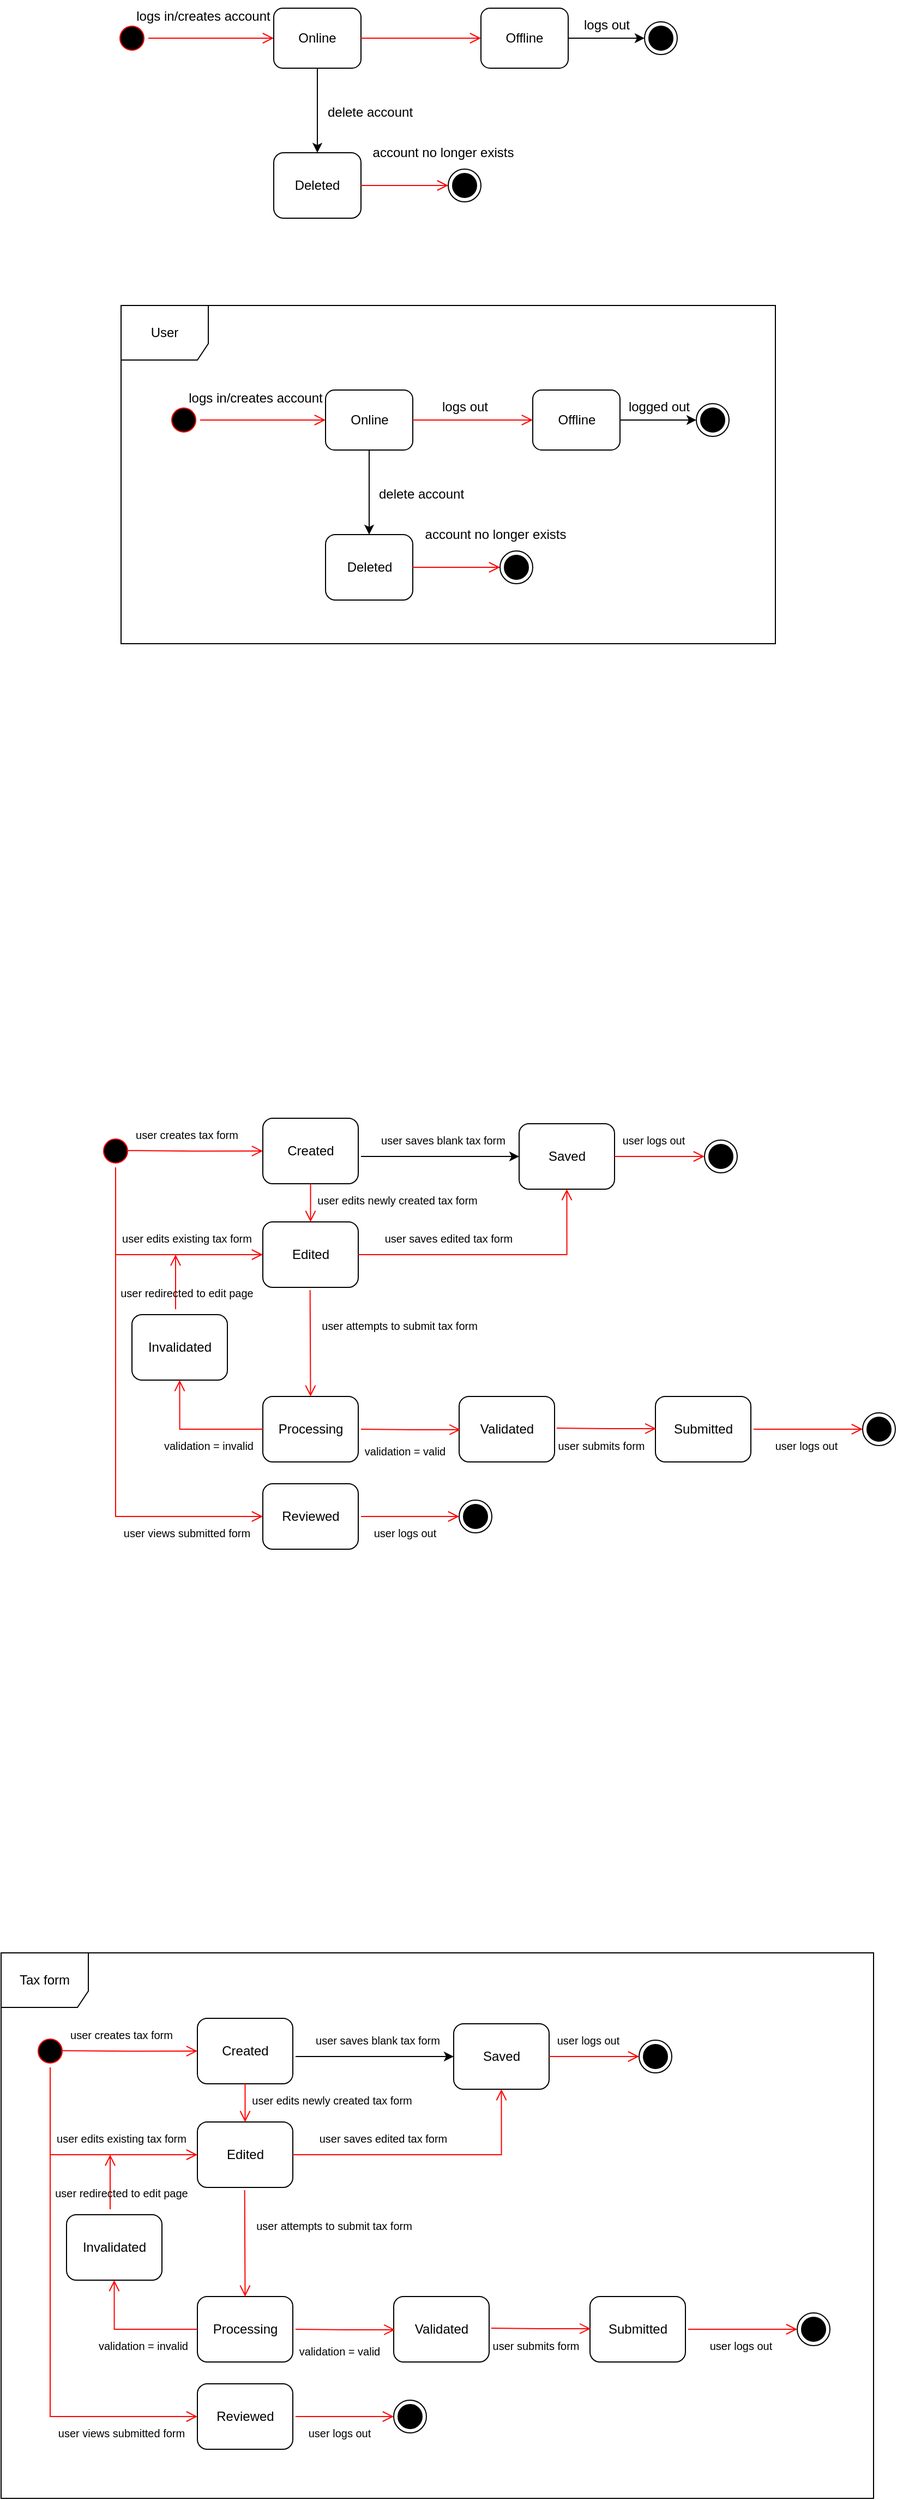 <mxfile version="26.2.10">
  <diagram name="Page-1" id="aGL4iZ-qIyr9bIPXbeac">
    <mxGraphModel dx="1097" dy="672" grid="1" gridSize="10" guides="1" tooltips="1" connect="1" arrows="1" fold="1" page="1" pageScale="1" pageWidth="850" pageHeight="1100" math="0" shadow="0">
      <root>
        <mxCell id="0" />
        <mxCell id="1" parent="0" />
        <mxCell id="UP5W1mAo5ZvH92x6CNs8-2" value="" style="ellipse;html=1;shape=startState;fillColor=#000000;strokeColor=#ff0000;" vertex="1" parent="1">
          <mxGeometry x="125" y="110" width="30" height="30" as="geometry" />
        </mxCell>
        <mxCell id="UP5W1mAo5ZvH92x6CNs8-3" value="" style="edgeStyle=orthogonalEdgeStyle;html=1;verticalAlign=bottom;endArrow=open;endSize=8;strokeColor=light-dark(#FF0000,#FFFFFF);rounded=0;entryX=0;entryY=0.5;entryDx=0;entryDy=0;fillColor=light-dark(transparent,#FFFFFF);" edge="1" source="UP5W1mAo5ZvH92x6CNs8-2" parent="1" target="UP5W1mAo5ZvH92x6CNs8-11">
          <mxGeometry relative="1" as="geometry">
            <mxPoint x="200" y="125" as="targetPoint" />
          </mxGeometry>
        </mxCell>
        <mxCell id="UP5W1mAo5ZvH92x6CNs8-4" value="Tax form" style="shape=umlFrame;whiteSpace=wrap;html=1;pointerEvents=0;width=80;height=50;" vertex="1" parent="1">
          <mxGeometry x="20" y="1880" width="800" height="500" as="geometry" />
        </mxCell>
        <mxCell id="UP5W1mAo5ZvH92x6CNs8-5" value="User" style="shape=umlFrame;whiteSpace=wrap;html=1;pointerEvents=0;width=80;height=50;" vertex="1" parent="1">
          <mxGeometry x="130" y="370" width="600" height="310" as="geometry" />
        </mxCell>
        <mxCell id="UP5W1mAo5ZvH92x6CNs8-6" value="" style="ellipse;html=1;shape=endState;fillColor=strokeColor;" vertex="1" parent="1">
          <mxGeometry x="610" y="110" width="30" height="30" as="geometry" />
        </mxCell>
        <mxCell id="UP5W1mAo5ZvH92x6CNs8-7" value="" style="ellipse;html=1;shape=startState;fillColor=#000000;strokeColor=#ff0000;" vertex="1" parent="1">
          <mxGeometry x="110" y="1130" width="30" height="30" as="geometry" />
        </mxCell>
        <mxCell id="UP5W1mAo5ZvH92x6CNs8-9" value="" style="ellipse;html=1;shape=endState;fillColor=strokeColor;" vertex="1" parent="1">
          <mxGeometry x="665" y="1135" width="30" height="30" as="geometry" />
        </mxCell>
        <mxCell id="UP5W1mAo5ZvH92x6CNs8-17" value="" style="edgeStyle=orthogonalEdgeStyle;rounded=0;orthogonalLoop=1;jettySize=auto;html=1;" edge="1" parent="1" source="UP5W1mAo5ZvH92x6CNs8-11" target="UP5W1mAo5ZvH92x6CNs8-16">
          <mxGeometry relative="1" as="geometry" />
        </mxCell>
        <mxCell id="UP5W1mAo5ZvH92x6CNs8-11" value="Online" style="rounded=1;whiteSpace=wrap;html=1;" vertex="1" parent="1">
          <mxGeometry x="270" y="97.5" width="80" height="55" as="geometry" />
        </mxCell>
        <mxCell id="UP5W1mAo5ZvH92x6CNs8-12" value="logs in/creates account" style="text;html=1;align=center;verticalAlign=middle;resizable=0;points=[];autosize=1;strokeColor=none;fillColor=none;" vertex="1" parent="1">
          <mxGeometry x="130" y="90" width="150" height="30" as="geometry" />
        </mxCell>
        <mxCell id="UP5W1mAo5ZvH92x6CNs8-14" value="" style="edgeStyle=orthogonalEdgeStyle;rounded=0;orthogonalLoop=1;jettySize=auto;html=1;" edge="1" parent="1" source="UP5W1mAo5ZvH92x6CNs8-13" target="UP5W1mAo5ZvH92x6CNs8-6">
          <mxGeometry relative="1" as="geometry" />
        </mxCell>
        <mxCell id="UP5W1mAo5ZvH92x6CNs8-13" value="Offline" style="rounded=1;whiteSpace=wrap;html=1;" vertex="1" parent="1">
          <mxGeometry x="460" y="97.5" width="80" height="55" as="geometry" />
        </mxCell>
        <mxCell id="UP5W1mAo5ZvH92x6CNs8-15" value="logs out" style="text;html=1;align=center;verticalAlign=middle;resizable=0;points=[];autosize=1;strokeColor=none;fillColor=none;" vertex="1" parent="1">
          <mxGeometry x="540" y="97.5" width="70" height="30" as="geometry" />
        </mxCell>
        <mxCell id="UP5W1mAo5ZvH92x6CNs8-16" value="Deleted" style="whiteSpace=wrap;html=1;rounded=1;" vertex="1" parent="1">
          <mxGeometry x="270" y="230" width="80" height="60" as="geometry" />
        </mxCell>
        <mxCell id="UP5W1mAo5ZvH92x6CNs8-18" value="delete account" style="text;html=1;align=center;verticalAlign=middle;resizable=0;points=[];autosize=1;strokeColor=none;fillColor=none;" vertex="1" parent="1">
          <mxGeometry x="307.5" y="178" width="100" height="30" as="geometry" />
        </mxCell>
        <mxCell id="UP5W1mAo5ZvH92x6CNs8-20" value="" style="edgeStyle=orthogonalEdgeStyle;html=1;verticalAlign=bottom;endArrow=open;endSize=8;strokeColor=light-dark(#FF0000,#FFFFFF);rounded=0;fillColor=light-dark(transparent,#FFFFFF);exitX=1;exitY=0.5;exitDx=0;exitDy=0;" edge="1" parent="1" source="UP5W1mAo5ZvH92x6CNs8-16">
          <mxGeometry relative="1" as="geometry">
            <mxPoint x="430" y="260" as="targetPoint" />
            <mxPoint x="370" y="260" as="sourcePoint" />
          </mxGeometry>
        </mxCell>
        <mxCell id="UP5W1mAo5ZvH92x6CNs8-21" value="" style="edgeStyle=orthogonalEdgeStyle;html=1;verticalAlign=bottom;endArrow=open;endSize=8;strokeColor=light-dark(#FF0000,#FFFFFF);rounded=0;fillColor=light-dark(transparent,#FFFFFF);exitX=1;exitY=0.5;exitDx=0;exitDy=0;" edge="1" parent="1" source="UP5W1mAo5ZvH92x6CNs8-11">
          <mxGeometry relative="1" as="geometry">
            <mxPoint x="460" y="125" as="targetPoint" />
            <mxPoint x="360" y="125" as="sourcePoint" />
          </mxGeometry>
        </mxCell>
        <mxCell id="UP5W1mAo5ZvH92x6CNs8-28" value="" style="edgeStyle=orthogonalEdgeStyle;rounded=0;orthogonalLoop=1;jettySize=auto;html=1;" edge="1" parent="1" target="UP5W1mAo5ZvH92x6CNs8-24">
          <mxGeometry relative="1" as="geometry">
            <mxPoint x="617.5" y="475" as="sourcePoint" />
          </mxGeometry>
        </mxCell>
        <mxCell id="UP5W1mAo5ZvH92x6CNs8-35" value="" style="edgeStyle=orthogonalEdgeStyle;html=1;verticalAlign=bottom;endArrow=open;endSize=8;strokeColor=light-dark(#FF0000,#FFFFFF);rounded=0;fillColor=light-dark(transparent,#FFFFFF);entryX=0;entryY=0.5;entryDx=0;entryDy=0;" edge="1" parent="1" target="UP5W1mAo5ZvH92x6CNs8-37">
          <mxGeometry relative="1" as="geometry">
            <mxPoint x="220" y="1145" as="targetPoint" />
            <mxPoint x="135" y="1144.57" as="sourcePoint" />
          </mxGeometry>
        </mxCell>
        <mxCell id="UP5W1mAo5ZvH92x6CNs8-37" value="Created" style="whiteSpace=wrap;html=1;rounded=1;" vertex="1" parent="1">
          <mxGeometry x="260" y="1115" width="87.5" height="60" as="geometry" />
        </mxCell>
        <mxCell id="UP5W1mAo5ZvH92x6CNs8-38" value="Saved" style="whiteSpace=wrap;html=1;rounded=1;" vertex="1" parent="1">
          <mxGeometry x="495" y="1120" width="87.5" height="60" as="geometry" />
        </mxCell>
        <mxCell id="UP5W1mAo5ZvH92x6CNs8-39" value="" style="edgeStyle=orthogonalEdgeStyle;html=1;verticalAlign=bottom;endArrow=open;endSize=8;strokeColor=light-dark(#FF0000,#FFFFFF);rounded=0;fillColor=light-dark(transparent,#FFFFFF);entryX=0;entryY=0.5;entryDx=0;entryDy=0;exitX=1;exitY=0.5;exitDx=0;exitDy=0;" edge="1" parent="1" source="UP5W1mAo5ZvH92x6CNs8-38" target="UP5W1mAo5ZvH92x6CNs8-9">
          <mxGeometry relative="1" as="geometry">
            <mxPoint x="632.5" y="1149.57" as="targetPoint" />
            <mxPoint x="590" y="1150" as="sourcePoint" />
          </mxGeometry>
        </mxCell>
        <mxCell id="UP5W1mAo5ZvH92x6CNs8-40" value="&lt;font style=&quot;font-size: 10px;&quot;&gt;user logs out&lt;/font&gt;" style="text;html=1;align=center;verticalAlign=middle;resizable=0;points=[];autosize=1;strokeColor=none;fillColor=none;" vertex="1" parent="1">
          <mxGeometry x="577.5" y="1120" width="80" height="30" as="geometry" />
        </mxCell>
        <mxCell id="UP5W1mAo5ZvH92x6CNs8-41" value="Submitted" style="whiteSpace=wrap;html=1;rounded=1;" vertex="1" parent="1">
          <mxGeometry x="620" y="1370" width="87.5" height="60" as="geometry" />
        </mxCell>
        <mxCell id="UP5W1mAo5ZvH92x6CNs8-43" value="" style="edgeStyle=orthogonalEdgeStyle;html=1;verticalAlign=bottom;endArrow=open;endSize=8;strokeColor=light-dark(#FF0000,#FFFFFF);rounded=0;fillColor=light-dark(transparent,#FFFFFF);entryX=0;entryY=0.5;entryDx=0;entryDy=0;" edge="1" parent="1" target="UP5W1mAo5ZvH92x6CNs8-75">
          <mxGeometry relative="1" as="geometry">
            <mxPoint x="780" y="1405" as="targetPoint" />
            <mxPoint x="710" y="1400" as="sourcePoint" />
            <Array as="points">
              <mxPoint x="790" y="1400" />
              <mxPoint x="790" y="1400" />
            </Array>
          </mxGeometry>
        </mxCell>
        <mxCell id="UP5W1mAo5ZvH92x6CNs8-44" value="&lt;font style=&quot;font-size: 10px;&quot;&gt;user logs out&lt;/font&gt;" style="text;html=1;align=center;verticalAlign=middle;resizable=0;points=[];autosize=1;strokeColor=none;fillColor=none;" vertex="1" parent="1">
          <mxGeometry x="717.5" y="1400" width="80" height="30" as="geometry" />
        </mxCell>
        <mxCell id="UP5W1mAo5ZvH92x6CNs8-47" value="Edited" style="whiteSpace=wrap;html=1;rounded=1;" vertex="1" parent="1">
          <mxGeometry x="260" y="1210" width="87.5" height="60" as="geometry" />
        </mxCell>
        <mxCell id="UP5W1mAo5ZvH92x6CNs8-48" value="Reviewed" style="whiteSpace=wrap;html=1;rounded=1;" vertex="1" parent="1">
          <mxGeometry x="260" y="1450" width="87.5" height="60" as="geometry" />
        </mxCell>
        <mxCell id="UP5W1mAo5ZvH92x6CNs8-50" value="" style="edgeStyle=orthogonalEdgeStyle;html=1;verticalAlign=bottom;endArrow=open;endSize=8;strokeColor=light-dark(#FF0000,#FFFFFF);rounded=0;fillColor=light-dark(transparent,#FFFFFF);exitX=0.5;exitY=1;exitDx=0;exitDy=0;" edge="1" parent="1" source="UP5W1mAo5ZvH92x6CNs8-7" target="UP5W1mAo5ZvH92x6CNs8-47">
          <mxGeometry relative="1" as="geometry">
            <mxPoint x="220" y="1219.95" as="targetPoint" />
            <mxPoint x="120" y="1170" as="sourcePoint" />
            <Array as="points">
              <mxPoint x="125" y="1240" />
            </Array>
          </mxGeometry>
        </mxCell>
        <mxCell id="UP5W1mAo5ZvH92x6CNs8-51" value="" style="edgeStyle=orthogonalEdgeStyle;html=1;verticalAlign=bottom;endArrow=open;endSize=8;strokeColor=light-dark(#FF0000,#FFFFFF);rounded=0;fillColor=light-dark(transparent,#FFFFFF);exitX=0.5;exitY=1;exitDx=0;exitDy=0;entryX=0.5;entryY=0;entryDx=0;entryDy=0;" edge="1" parent="1" source="UP5W1mAo5ZvH92x6CNs8-37" target="UP5W1mAo5ZvH92x6CNs8-47">
          <mxGeometry relative="1" as="geometry">
            <mxPoint x="250" y="1155" as="targetPoint" />
            <mxPoint x="165" y="1154.57" as="sourcePoint" />
          </mxGeometry>
        </mxCell>
        <mxCell id="UP5W1mAo5ZvH92x6CNs8-53" value="" style="ellipse;html=1;shape=endState;fillColor=strokeColor;" vertex="1" parent="1">
          <mxGeometry x="430" y="245" width="30" height="30" as="geometry" />
        </mxCell>
        <mxCell id="UP5W1mAo5ZvH92x6CNs8-54" value="account no longer exists" style="text;html=1;align=center;verticalAlign=middle;resizable=0;points=[];autosize=1;strokeColor=none;fillColor=none;" vertex="1" parent="1">
          <mxGeometry x="350" y="215" width="150" height="30" as="geometry" />
        </mxCell>
        <mxCell id="UP5W1mAo5ZvH92x6CNs8-55" value="" style="ellipse;html=1;shape=startState;fillColor=#000000;strokeColor=#ff0000;" vertex="1" parent="1">
          <mxGeometry x="172.5" y="460" width="30" height="30" as="geometry" />
        </mxCell>
        <mxCell id="UP5W1mAo5ZvH92x6CNs8-56" value="" style="edgeStyle=orthogonalEdgeStyle;html=1;verticalAlign=bottom;endArrow=open;endSize=8;strokeColor=light-dark(#FF0000,#FFFFFF);rounded=0;entryX=0;entryY=0.5;entryDx=0;entryDy=0;fillColor=light-dark(transparent,#FFFFFF);" edge="1" parent="1" source="UP5W1mAo5ZvH92x6CNs8-55" target="UP5W1mAo5ZvH92x6CNs8-59">
          <mxGeometry relative="1" as="geometry">
            <mxPoint x="247.5" y="475" as="targetPoint" />
          </mxGeometry>
        </mxCell>
        <mxCell id="UP5W1mAo5ZvH92x6CNs8-57" value="" style="ellipse;html=1;shape=endState;fillColor=strokeColor;" vertex="1" parent="1">
          <mxGeometry x="657.5" y="460" width="30" height="30" as="geometry" />
        </mxCell>
        <mxCell id="UP5W1mAo5ZvH92x6CNs8-58" value="" style="edgeStyle=orthogonalEdgeStyle;rounded=0;orthogonalLoop=1;jettySize=auto;html=1;" edge="1" parent="1" source="UP5W1mAo5ZvH92x6CNs8-59" target="UP5W1mAo5ZvH92x6CNs8-64">
          <mxGeometry relative="1" as="geometry" />
        </mxCell>
        <mxCell id="UP5W1mAo5ZvH92x6CNs8-59" value="Online" style="rounded=1;whiteSpace=wrap;html=1;" vertex="1" parent="1">
          <mxGeometry x="317.5" y="447.5" width="80" height="55" as="geometry" />
        </mxCell>
        <mxCell id="UP5W1mAo5ZvH92x6CNs8-60" value="logs in/creates account" style="text;html=1;align=center;verticalAlign=middle;resizable=0;points=[];autosize=1;strokeColor=none;fillColor=none;" vertex="1" parent="1">
          <mxGeometry x="177.5" y="440" width="150" height="30" as="geometry" />
        </mxCell>
        <mxCell id="UP5W1mAo5ZvH92x6CNs8-61" value="" style="edgeStyle=orthogonalEdgeStyle;rounded=0;orthogonalLoop=1;jettySize=auto;html=1;" edge="1" parent="1" source="UP5W1mAo5ZvH92x6CNs8-62" target="UP5W1mAo5ZvH92x6CNs8-57">
          <mxGeometry relative="1" as="geometry" />
        </mxCell>
        <mxCell id="UP5W1mAo5ZvH92x6CNs8-62" value="Offline" style="rounded=1;whiteSpace=wrap;html=1;" vertex="1" parent="1">
          <mxGeometry x="507.5" y="447.5" width="80" height="55" as="geometry" />
        </mxCell>
        <mxCell id="UP5W1mAo5ZvH92x6CNs8-63" value="logged out" style="text;html=1;align=center;verticalAlign=middle;resizable=0;points=[];autosize=1;strokeColor=none;fillColor=none;" vertex="1" parent="1">
          <mxGeometry x="582.5" y="447.5" width="80" height="30" as="geometry" />
        </mxCell>
        <mxCell id="UP5W1mAo5ZvH92x6CNs8-64" value="Deleted" style="whiteSpace=wrap;html=1;rounded=1;" vertex="1" parent="1">
          <mxGeometry x="317.5" y="580" width="80" height="60" as="geometry" />
        </mxCell>
        <mxCell id="UP5W1mAo5ZvH92x6CNs8-65" value="delete account" style="text;html=1;align=center;verticalAlign=middle;resizable=0;points=[];autosize=1;strokeColor=none;fillColor=none;" vertex="1" parent="1">
          <mxGeometry x="355" y="528" width="100" height="30" as="geometry" />
        </mxCell>
        <mxCell id="UP5W1mAo5ZvH92x6CNs8-66" value="" style="edgeStyle=orthogonalEdgeStyle;html=1;verticalAlign=bottom;endArrow=open;endSize=8;strokeColor=light-dark(#FF0000,#FFFFFF);rounded=0;fillColor=light-dark(transparent,#FFFFFF);exitX=1;exitY=0.5;exitDx=0;exitDy=0;" edge="1" parent="1" source="UP5W1mAo5ZvH92x6CNs8-64">
          <mxGeometry relative="1" as="geometry">
            <mxPoint x="477.5" y="610" as="targetPoint" />
            <mxPoint x="417.5" y="610" as="sourcePoint" />
          </mxGeometry>
        </mxCell>
        <mxCell id="UP5W1mAo5ZvH92x6CNs8-67" value="" style="edgeStyle=orthogonalEdgeStyle;html=1;verticalAlign=bottom;endArrow=open;endSize=8;strokeColor=light-dark(#FF0000,#FFFFFF);rounded=0;fillColor=light-dark(transparent,#FFFFFF);exitX=1;exitY=0.5;exitDx=0;exitDy=0;" edge="1" parent="1" source="UP5W1mAo5ZvH92x6CNs8-59">
          <mxGeometry relative="1" as="geometry">
            <mxPoint x="507.5" y="475" as="targetPoint" />
            <mxPoint x="407.5" y="475" as="sourcePoint" />
          </mxGeometry>
        </mxCell>
        <mxCell id="UP5W1mAo5ZvH92x6CNs8-68" value="" style="ellipse;html=1;shape=endState;fillColor=strokeColor;" vertex="1" parent="1">
          <mxGeometry x="477.5" y="595" width="30" height="30" as="geometry" />
        </mxCell>
        <mxCell id="UP5W1mAo5ZvH92x6CNs8-69" value="account no longer exists" style="text;html=1;align=center;verticalAlign=middle;resizable=0;points=[];autosize=1;strokeColor=none;fillColor=none;" vertex="1" parent="1">
          <mxGeometry x="397.5" y="565" width="150" height="30" as="geometry" />
        </mxCell>
        <mxCell id="UP5W1mAo5ZvH92x6CNs8-70" value="&lt;font style=&quot;font-size: 10px;&quot;&gt;user creates tax form&lt;/font&gt;" style="text;html=1;align=center;verticalAlign=middle;resizable=0;points=[];autosize=1;strokeColor=none;fillColor=none;" vertex="1" parent="1">
          <mxGeometry x="130" y="1115" width="120" height="30" as="geometry" />
        </mxCell>
        <mxCell id="UP5W1mAo5ZvH92x6CNs8-71" value="&lt;font style=&quot;font-size: 10px;&quot;&gt;user edits existing tax form&lt;/font&gt;" style="text;html=1;align=center;verticalAlign=middle;resizable=0;points=[];autosize=1;strokeColor=none;fillColor=none;" vertex="1" parent="1">
          <mxGeometry x="120" y="1210" width="140" height="30" as="geometry" />
        </mxCell>
        <mxCell id="UP5W1mAo5ZvH92x6CNs8-72" value="" style="edgeStyle=orthogonalEdgeStyle;html=1;verticalAlign=bottom;endArrow=open;endSize=8;strokeColor=light-dark(#FF0000,#FFFFFF);rounded=0;fillColor=light-dark(transparent,#FFFFFF);exitX=0.5;exitY=1;exitDx=0;exitDy=0;entryX=0;entryY=0.5;entryDx=0;entryDy=0;" edge="1" parent="1" target="UP5W1mAo5ZvH92x6CNs8-48">
          <mxGeometry relative="1" as="geometry">
            <mxPoint x="237.52" y="1350" as="targetPoint" />
            <mxPoint x="125.02" y="1175" as="sourcePoint" />
            <Array as="points">
              <mxPoint x="125" y="1480" />
            </Array>
          </mxGeometry>
        </mxCell>
        <mxCell id="UP5W1mAo5ZvH92x6CNs8-73" value="&lt;font style=&quot;font-size: 10px;&quot;&gt;user views submitted form&lt;/font&gt;" style="text;html=1;align=center;verticalAlign=middle;resizable=0;points=[];autosize=1;strokeColor=none;fillColor=none;" vertex="1" parent="1">
          <mxGeometry x="120" y="1480" width="140" height="30" as="geometry" />
        </mxCell>
        <mxCell id="UP5W1mAo5ZvH92x6CNs8-74" value="logs out" style="text;html=1;align=center;verticalAlign=middle;resizable=0;points=[];autosize=1;strokeColor=none;fillColor=none;" vertex="1" parent="1">
          <mxGeometry x="410" y="447.5" width="70" height="30" as="geometry" />
        </mxCell>
        <mxCell id="UP5W1mAo5ZvH92x6CNs8-75" value="" style="ellipse;html=1;shape=endState;fillColor=strokeColor;" vertex="1" parent="1">
          <mxGeometry x="810" y="1385" width="30" height="30" as="geometry" />
        </mxCell>
        <mxCell id="UP5W1mAo5ZvH92x6CNs8-77" value="&lt;font style=&quot;font-size: 10px;&quot;&gt;user edits newly created tax form&lt;/font&gt;" style="text;html=1;align=center;verticalAlign=middle;resizable=0;points=[];autosize=1;strokeColor=none;fillColor=none;" vertex="1" parent="1">
          <mxGeometry x="297.5" y="1175" width="170" height="30" as="geometry" />
        </mxCell>
        <mxCell id="UP5W1mAo5ZvH92x6CNs8-78" value="" style="endArrow=classic;html=1;rounded=0;entryX=0;entryY=0.5;entryDx=0;entryDy=0;" edge="1" parent="1" target="UP5W1mAo5ZvH92x6CNs8-38">
          <mxGeometry width="50" height="50" relative="1" as="geometry">
            <mxPoint x="350" y="1150" as="sourcePoint" />
            <mxPoint x="400" y="1150" as="targetPoint" />
          </mxGeometry>
        </mxCell>
        <mxCell id="UP5W1mAo5ZvH92x6CNs8-79" value="&lt;font style=&quot;font-size: 10px;&quot;&gt;user saves blank tax form&lt;/font&gt;" style="text;html=1;align=center;verticalAlign=middle;resizable=0;points=[];autosize=1;strokeColor=none;fillColor=none;" vertex="1" parent="1">
          <mxGeometry x="355" y="1120" width="140" height="30" as="geometry" />
        </mxCell>
        <mxCell id="UP5W1mAo5ZvH92x6CNs8-81" value="" style="edgeStyle=orthogonalEdgeStyle;html=1;verticalAlign=bottom;endArrow=open;endSize=8;strokeColor=light-dark(#FF0000,#FFFFFF);rounded=0;fillColor=light-dark(transparent,#FFFFFF);exitX=1;exitY=0.5;exitDx=0;exitDy=0;entryX=0.5;entryY=1;entryDx=0;entryDy=0;" edge="1" parent="1" source="UP5W1mAo5ZvH92x6CNs8-47" target="UP5W1mAo5ZvH92x6CNs8-38">
          <mxGeometry relative="1" as="geometry">
            <mxPoint x="247.52" y="1360" as="targetPoint" />
            <mxPoint x="135.02" y="1185" as="sourcePoint" />
            <Array as="points">
              <mxPoint x="539" y="1240" />
            </Array>
          </mxGeometry>
        </mxCell>
        <mxCell id="UP5W1mAo5ZvH92x6CNs8-83" value="&lt;font style=&quot;font-size: 10px;&quot;&gt;user saves edited tax form&lt;/font&gt;" style="text;html=1;align=center;verticalAlign=middle;resizable=0;points=[];autosize=1;strokeColor=none;fillColor=none;" vertex="1" parent="1">
          <mxGeometry x="360" y="1210" width="140" height="30" as="geometry" />
        </mxCell>
        <mxCell id="UP5W1mAo5ZvH92x6CNs8-85" value="" style="ellipse;html=1;shape=endState;fillColor=strokeColor;" vertex="1" parent="1">
          <mxGeometry x="440" y="1465" width="30" height="30" as="geometry" />
        </mxCell>
        <mxCell id="UP5W1mAo5ZvH92x6CNs8-86" value="" style="edgeStyle=orthogonalEdgeStyle;html=1;verticalAlign=bottom;endArrow=open;endSize=8;strokeColor=light-dark(#FF0000,#FFFFFF);rounded=0;fillColor=light-dark(transparent,#FFFFFF);entryX=0;entryY=0.5;entryDx=0;entryDy=0;" edge="1" parent="1">
          <mxGeometry relative="1" as="geometry">
            <mxPoint x="440" y="1480" as="targetPoint" />
            <mxPoint x="350" y="1480" as="sourcePoint" />
          </mxGeometry>
        </mxCell>
        <mxCell id="UP5W1mAo5ZvH92x6CNs8-87" value="Processing" style="whiteSpace=wrap;html=1;rounded=1;" vertex="1" parent="1">
          <mxGeometry x="260" y="1370" width="87.5" height="60" as="geometry" />
        </mxCell>
        <mxCell id="UP5W1mAo5ZvH92x6CNs8-88" value="Validated" style="whiteSpace=wrap;html=1;rounded=1;" vertex="1" parent="1">
          <mxGeometry x="440" y="1370" width="87.5" height="60" as="geometry" />
        </mxCell>
        <mxCell id="UP5W1mAo5ZvH92x6CNs8-89" value="Invalidated" style="whiteSpace=wrap;html=1;rounded=1;" vertex="1" parent="1">
          <mxGeometry x="140" y="1295" width="87.5" height="60" as="geometry" />
        </mxCell>
        <mxCell id="UP5W1mAo5ZvH92x6CNs8-91" value="" style="edgeStyle=orthogonalEdgeStyle;html=1;verticalAlign=bottom;endArrow=open;endSize=8;strokeColor=light-dark(#FF0000,#FFFFFF);rounded=0;fillColor=light-dark(transparent,#FFFFFF);exitX=0.5;exitY=1;exitDx=0;exitDy=0;entryX=0.5;entryY=0;entryDx=0;entryDy=0;" edge="1" parent="1" target="UP5W1mAo5ZvH92x6CNs8-87">
          <mxGeometry relative="1" as="geometry">
            <mxPoint x="303.32" y="1307.5" as="targetPoint" />
            <mxPoint x="303.32" y="1272.5" as="sourcePoint" />
          </mxGeometry>
        </mxCell>
        <mxCell id="UP5W1mAo5ZvH92x6CNs8-93" value="&lt;font style=&quot;font-size: 10px;&quot;&gt;user attempts to submit tax form&lt;/font&gt;" style="text;html=1;align=center;verticalAlign=middle;resizable=0;points=[];autosize=1;strokeColor=none;fillColor=none;" vertex="1" parent="1">
          <mxGeometry x="300" y="1290" width="170" height="30" as="geometry" />
        </mxCell>
        <mxCell id="UP5W1mAo5ZvH92x6CNs8-94" value="" style="edgeStyle=orthogonalEdgeStyle;html=1;verticalAlign=bottom;endArrow=open;endSize=8;strokeColor=light-dark(#FF0000,#FFFFFF);rounded=0;fillColor=light-dark(transparent,#FFFFFF);exitX=0;exitY=0.5;exitDx=0;exitDy=0;entryX=0.5;entryY=1;entryDx=0;entryDy=0;" edge="1" parent="1" source="UP5W1mAo5ZvH92x6CNs8-87" target="UP5W1mAo5ZvH92x6CNs8-89">
          <mxGeometry relative="1" as="geometry">
            <mxPoint x="180" y="1360" as="targetPoint" />
            <mxPoint x="327.5" y="1339.52" as="sourcePoint" />
          </mxGeometry>
        </mxCell>
        <mxCell id="UP5W1mAo5ZvH92x6CNs8-95" value="&lt;font style=&quot;font-size: 10px;&quot;&gt;validation = invalid&lt;/font&gt;" style="text;html=1;align=center;verticalAlign=middle;resizable=0;points=[];autosize=1;strokeColor=none;fillColor=none;" vertex="1" parent="1">
          <mxGeometry x="155" y="1400" width="110" height="30" as="geometry" />
        </mxCell>
        <mxCell id="UP5W1mAo5ZvH92x6CNs8-96" value="" style="edgeStyle=orthogonalEdgeStyle;html=1;verticalAlign=bottom;endArrow=open;endSize=8;strokeColor=light-dark(#FF0000,#FFFFFF);rounded=0;fillColor=light-dark(transparent,#FFFFFF);" edge="1" parent="1">
          <mxGeometry relative="1" as="geometry">
            <mxPoint x="180" y="1240" as="targetPoint" />
            <mxPoint x="180" y="1290" as="sourcePoint" />
          </mxGeometry>
        </mxCell>
        <mxCell id="UP5W1mAo5ZvH92x6CNs8-97" value="&lt;span style=&quot;font-size: 10px;&quot;&gt;user redirected to edit page&lt;/span&gt;" style="text;html=1;align=center;verticalAlign=middle;resizable=0;points=[];autosize=1;strokeColor=none;fillColor=none;" vertex="1" parent="1">
          <mxGeometry x="115" y="1260" width="150" height="30" as="geometry" />
        </mxCell>
        <mxCell id="UP5W1mAo5ZvH92x6CNs8-99" value="" style="edgeStyle=orthogonalEdgeStyle;html=1;verticalAlign=bottom;endArrow=open;endSize=8;strokeColor=light-dark(#FF0000,#FFFFFF);rounded=0;fillColor=light-dark(transparent,#FFFFFF);entryX=0;entryY=0.5;entryDx=0;entryDy=0;" edge="1" parent="1">
          <mxGeometry relative="1" as="geometry">
            <mxPoint x="441.25" y="1400.48" as="targetPoint" />
            <mxPoint x="350" y="1400" as="sourcePoint" />
          </mxGeometry>
        </mxCell>
        <mxCell id="UP5W1mAo5ZvH92x6CNs8-100" value="&lt;font style=&quot;font-size: 10px;&quot;&gt;validation = valid&lt;/font&gt;" style="text;html=1;align=center;verticalAlign=middle;resizable=0;points=[];autosize=1;strokeColor=none;fillColor=none;" vertex="1" parent="1">
          <mxGeometry x="340" y="1405" width="100" height="30" as="geometry" />
        </mxCell>
        <mxCell id="UP5W1mAo5ZvH92x6CNs8-101" value="&lt;font style=&quot;font-size: 10px;&quot;&gt;user logs out&lt;/font&gt;" style="text;html=1;align=center;verticalAlign=middle;resizable=0;points=[];autosize=1;strokeColor=none;fillColor=none;" vertex="1" parent="1">
          <mxGeometry x="350" y="1480" width="80" height="30" as="geometry" />
        </mxCell>
        <mxCell id="UP5W1mAo5ZvH92x6CNs8-102" value="" style="edgeStyle=orthogonalEdgeStyle;html=1;verticalAlign=bottom;endArrow=open;endSize=8;strokeColor=light-dark(#FF0000,#FFFFFF);rounded=0;fillColor=light-dark(transparent,#FFFFFF);entryX=0;entryY=0.5;entryDx=0;entryDy=0;" edge="1" parent="1">
          <mxGeometry relative="1" as="geometry">
            <mxPoint x="620.63" y="1399.48" as="targetPoint" />
            <mxPoint x="529.38" y="1399" as="sourcePoint" />
          </mxGeometry>
        </mxCell>
        <mxCell id="UP5W1mAo5ZvH92x6CNs8-103" value="&lt;font style=&quot;font-size: 10px;&quot;&gt;user submits form&lt;/font&gt;" style="text;html=1;align=center;verticalAlign=middle;resizable=0;points=[];autosize=1;strokeColor=none;fillColor=none;" vertex="1" parent="1">
          <mxGeometry x="520" y="1400" width="100" height="30" as="geometry" />
        </mxCell>
        <mxCell id="UP5W1mAo5ZvH92x6CNs8-144" value="" style="ellipse;html=1;shape=startState;fillColor=#000000;strokeColor=#ff0000;" vertex="1" parent="1">
          <mxGeometry x="50" y="1955" width="30" height="30" as="geometry" />
        </mxCell>
        <mxCell id="UP5W1mAo5ZvH92x6CNs8-145" value="" style="ellipse;html=1;shape=endState;fillColor=strokeColor;" vertex="1" parent="1">
          <mxGeometry x="605" y="1960" width="30" height="30" as="geometry" />
        </mxCell>
        <mxCell id="UP5W1mAo5ZvH92x6CNs8-146" value="" style="edgeStyle=orthogonalEdgeStyle;html=1;verticalAlign=bottom;endArrow=open;endSize=8;strokeColor=light-dark(#FF0000,#FFFFFF);rounded=0;fillColor=light-dark(transparent,#FFFFFF);entryX=0;entryY=0.5;entryDx=0;entryDy=0;" edge="1" parent="1" target="UP5W1mAo5ZvH92x6CNs8-147">
          <mxGeometry relative="1" as="geometry">
            <mxPoint x="160" y="1970" as="targetPoint" />
            <mxPoint x="75" y="1969.57" as="sourcePoint" />
          </mxGeometry>
        </mxCell>
        <mxCell id="UP5W1mAo5ZvH92x6CNs8-147" value="Created" style="whiteSpace=wrap;html=1;rounded=1;" vertex="1" parent="1">
          <mxGeometry x="200" y="1940" width="87.5" height="60" as="geometry" />
        </mxCell>
        <mxCell id="UP5W1mAo5ZvH92x6CNs8-148" value="Saved" style="whiteSpace=wrap;html=1;rounded=1;" vertex="1" parent="1">
          <mxGeometry x="435" y="1945" width="87.5" height="60" as="geometry" />
        </mxCell>
        <mxCell id="UP5W1mAo5ZvH92x6CNs8-149" value="" style="edgeStyle=orthogonalEdgeStyle;html=1;verticalAlign=bottom;endArrow=open;endSize=8;strokeColor=light-dark(#FF0000,#FFFFFF);rounded=0;fillColor=light-dark(transparent,#FFFFFF);entryX=0;entryY=0.5;entryDx=0;entryDy=0;exitX=1;exitY=0.5;exitDx=0;exitDy=0;" edge="1" parent="1" source="UP5W1mAo5ZvH92x6CNs8-148" target="UP5W1mAo5ZvH92x6CNs8-145">
          <mxGeometry relative="1" as="geometry">
            <mxPoint x="572.5" y="1974.57" as="targetPoint" />
            <mxPoint x="530" y="1975" as="sourcePoint" />
          </mxGeometry>
        </mxCell>
        <mxCell id="UP5W1mAo5ZvH92x6CNs8-150" value="&lt;font style=&quot;font-size: 10px;&quot;&gt;user logs out&lt;/font&gt;" style="text;html=1;align=center;verticalAlign=middle;resizable=0;points=[];autosize=1;strokeColor=none;fillColor=none;" vertex="1" parent="1">
          <mxGeometry x="517.5" y="1945" width="80" height="30" as="geometry" />
        </mxCell>
        <mxCell id="UP5W1mAo5ZvH92x6CNs8-151" value="Submitted" style="whiteSpace=wrap;html=1;rounded=1;" vertex="1" parent="1">
          <mxGeometry x="560" y="2195" width="87.5" height="60" as="geometry" />
        </mxCell>
        <mxCell id="UP5W1mAo5ZvH92x6CNs8-152" value="" style="edgeStyle=orthogonalEdgeStyle;html=1;verticalAlign=bottom;endArrow=open;endSize=8;strokeColor=light-dark(#FF0000,#FFFFFF);rounded=0;fillColor=light-dark(transparent,#FFFFFF);entryX=0;entryY=0.5;entryDx=0;entryDy=0;" edge="1" parent="1" target="UP5W1mAo5ZvH92x6CNs8-162">
          <mxGeometry relative="1" as="geometry">
            <mxPoint x="720" y="2230" as="targetPoint" />
            <mxPoint x="650" y="2225" as="sourcePoint" />
            <Array as="points">
              <mxPoint x="730" y="2225" />
              <mxPoint x="730" y="2225" />
            </Array>
          </mxGeometry>
        </mxCell>
        <mxCell id="UP5W1mAo5ZvH92x6CNs8-153" value="&lt;font style=&quot;font-size: 10px;&quot;&gt;user logs out&lt;/font&gt;" style="text;html=1;align=center;verticalAlign=middle;resizable=0;points=[];autosize=1;strokeColor=none;fillColor=none;" vertex="1" parent="1">
          <mxGeometry x="657.5" y="2225" width="80" height="30" as="geometry" />
        </mxCell>
        <mxCell id="UP5W1mAo5ZvH92x6CNs8-154" value="Edited" style="whiteSpace=wrap;html=1;rounded=1;" vertex="1" parent="1">
          <mxGeometry x="200" y="2035" width="87.5" height="60" as="geometry" />
        </mxCell>
        <mxCell id="UP5W1mAo5ZvH92x6CNs8-155" value="Reviewed" style="whiteSpace=wrap;html=1;rounded=1;" vertex="1" parent="1">
          <mxGeometry x="200" y="2275" width="87.5" height="60" as="geometry" />
        </mxCell>
        <mxCell id="UP5W1mAo5ZvH92x6CNs8-156" value="" style="edgeStyle=orthogonalEdgeStyle;html=1;verticalAlign=bottom;endArrow=open;endSize=8;strokeColor=light-dark(#FF0000,#FFFFFF);rounded=0;fillColor=light-dark(transparent,#FFFFFF);exitX=0.5;exitY=1;exitDx=0;exitDy=0;" edge="1" parent="1" source="UP5W1mAo5ZvH92x6CNs8-144" target="UP5W1mAo5ZvH92x6CNs8-154">
          <mxGeometry relative="1" as="geometry">
            <mxPoint x="160" y="2044.95" as="targetPoint" />
            <mxPoint x="60" y="1995" as="sourcePoint" />
            <Array as="points">
              <mxPoint x="65" y="2065" />
            </Array>
          </mxGeometry>
        </mxCell>
        <mxCell id="UP5W1mAo5ZvH92x6CNs8-157" value="" style="edgeStyle=orthogonalEdgeStyle;html=1;verticalAlign=bottom;endArrow=open;endSize=8;strokeColor=light-dark(#FF0000,#FFFFFF);rounded=0;fillColor=light-dark(transparent,#FFFFFF);exitX=0.5;exitY=1;exitDx=0;exitDy=0;entryX=0.5;entryY=0;entryDx=0;entryDy=0;" edge="1" parent="1" source="UP5W1mAo5ZvH92x6CNs8-147" target="UP5W1mAo5ZvH92x6CNs8-154">
          <mxGeometry relative="1" as="geometry">
            <mxPoint x="190" y="1980" as="targetPoint" />
            <mxPoint x="105" y="1979.57" as="sourcePoint" />
          </mxGeometry>
        </mxCell>
        <mxCell id="UP5W1mAo5ZvH92x6CNs8-158" value="&lt;font style=&quot;font-size: 10px;&quot;&gt;user creates tax form&lt;/font&gt;" style="text;html=1;align=center;verticalAlign=middle;resizable=0;points=[];autosize=1;strokeColor=none;fillColor=none;" vertex="1" parent="1">
          <mxGeometry x="70" y="1940" width="120" height="30" as="geometry" />
        </mxCell>
        <mxCell id="UP5W1mAo5ZvH92x6CNs8-159" value="&lt;font style=&quot;font-size: 10px;&quot;&gt;user edits existing tax form&lt;/font&gt;" style="text;html=1;align=center;verticalAlign=middle;resizable=0;points=[];autosize=1;strokeColor=none;fillColor=none;" vertex="1" parent="1">
          <mxGeometry x="60" y="2035" width="140" height="30" as="geometry" />
        </mxCell>
        <mxCell id="UP5W1mAo5ZvH92x6CNs8-160" value="" style="edgeStyle=orthogonalEdgeStyle;html=1;verticalAlign=bottom;endArrow=open;endSize=8;strokeColor=light-dark(#FF0000,#FFFFFF);rounded=0;fillColor=light-dark(transparent,#FFFFFF);exitX=0.5;exitY=1;exitDx=0;exitDy=0;entryX=0;entryY=0.5;entryDx=0;entryDy=0;" edge="1" parent="1" target="UP5W1mAo5ZvH92x6CNs8-155">
          <mxGeometry relative="1" as="geometry">
            <mxPoint x="177.52" y="2175" as="targetPoint" />
            <mxPoint x="65.02" y="2000" as="sourcePoint" />
            <Array as="points">
              <mxPoint x="65" y="2305" />
            </Array>
          </mxGeometry>
        </mxCell>
        <mxCell id="UP5W1mAo5ZvH92x6CNs8-161" value="&lt;font style=&quot;font-size: 10px;&quot;&gt;user views submitted form&lt;/font&gt;" style="text;html=1;align=center;verticalAlign=middle;resizable=0;points=[];autosize=1;strokeColor=none;fillColor=none;" vertex="1" parent="1">
          <mxGeometry x="60" y="2305" width="140" height="30" as="geometry" />
        </mxCell>
        <mxCell id="UP5W1mAo5ZvH92x6CNs8-162" value="" style="ellipse;html=1;shape=endState;fillColor=strokeColor;" vertex="1" parent="1">
          <mxGeometry x="750" y="2210" width="30" height="30" as="geometry" />
        </mxCell>
        <mxCell id="UP5W1mAo5ZvH92x6CNs8-163" value="&lt;font style=&quot;font-size: 10px;&quot;&gt;user edits newly created tax form&lt;/font&gt;" style="text;html=1;align=center;verticalAlign=middle;resizable=0;points=[];autosize=1;strokeColor=none;fillColor=none;" vertex="1" parent="1">
          <mxGeometry x="237.5" y="2000" width="170" height="30" as="geometry" />
        </mxCell>
        <mxCell id="UP5W1mAo5ZvH92x6CNs8-164" value="" style="endArrow=classic;html=1;rounded=0;entryX=0;entryY=0.5;entryDx=0;entryDy=0;" edge="1" parent="1" target="UP5W1mAo5ZvH92x6CNs8-148">
          <mxGeometry width="50" height="50" relative="1" as="geometry">
            <mxPoint x="290" y="1975" as="sourcePoint" />
            <mxPoint x="340" y="1975" as="targetPoint" />
          </mxGeometry>
        </mxCell>
        <mxCell id="UP5W1mAo5ZvH92x6CNs8-165" value="&lt;font style=&quot;font-size: 10px;&quot;&gt;user saves blank tax form&lt;/font&gt;" style="text;html=1;align=center;verticalAlign=middle;resizable=0;points=[];autosize=1;strokeColor=none;fillColor=none;" vertex="1" parent="1">
          <mxGeometry x="295" y="1945" width="140" height="30" as="geometry" />
        </mxCell>
        <mxCell id="UP5W1mAo5ZvH92x6CNs8-166" value="" style="edgeStyle=orthogonalEdgeStyle;html=1;verticalAlign=bottom;endArrow=open;endSize=8;strokeColor=light-dark(#FF0000,#FFFFFF);rounded=0;fillColor=light-dark(transparent,#FFFFFF);exitX=1;exitY=0.5;exitDx=0;exitDy=0;entryX=0.5;entryY=1;entryDx=0;entryDy=0;" edge="1" parent="1" source="UP5W1mAo5ZvH92x6CNs8-154" target="UP5W1mAo5ZvH92x6CNs8-148">
          <mxGeometry relative="1" as="geometry">
            <mxPoint x="187.52" y="2185" as="targetPoint" />
            <mxPoint x="75.02" y="2010" as="sourcePoint" />
            <Array as="points">
              <mxPoint x="479" y="2065" />
            </Array>
          </mxGeometry>
        </mxCell>
        <mxCell id="UP5W1mAo5ZvH92x6CNs8-167" value="&lt;font style=&quot;font-size: 10px;&quot;&gt;user saves edited tax form&lt;/font&gt;" style="text;html=1;align=center;verticalAlign=middle;resizable=0;points=[];autosize=1;strokeColor=none;fillColor=none;" vertex="1" parent="1">
          <mxGeometry x="300" y="2035" width="140" height="30" as="geometry" />
        </mxCell>
        <mxCell id="UP5W1mAo5ZvH92x6CNs8-168" value="" style="ellipse;html=1;shape=endState;fillColor=strokeColor;" vertex="1" parent="1">
          <mxGeometry x="380" y="2290" width="30" height="30" as="geometry" />
        </mxCell>
        <mxCell id="UP5W1mAo5ZvH92x6CNs8-169" value="" style="edgeStyle=orthogonalEdgeStyle;html=1;verticalAlign=bottom;endArrow=open;endSize=8;strokeColor=light-dark(#FF0000,#FFFFFF);rounded=0;fillColor=light-dark(transparent,#FFFFFF);entryX=0;entryY=0.5;entryDx=0;entryDy=0;" edge="1" parent="1">
          <mxGeometry relative="1" as="geometry">
            <mxPoint x="380" y="2305" as="targetPoint" />
            <mxPoint x="290" y="2305" as="sourcePoint" />
          </mxGeometry>
        </mxCell>
        <mxCell id="UP5W1mAo5ZvH92x6CNs8-170" value="Processing" style="whiteSpace=wrap;html=1;rounded=1;" vertex="1" parent="1">
          <mxGeometry x="200" y="2195" width="87.5" height="60" as="geometry" />
        </mxCell>
        <mxCell id="UP5W1mAo5ZvH92x6CNs8-171" value="Validated" style="whiteSpace=wrap;html=1;rounded=1;" vertex="1" parent="1">
          <mxGeometry x="380" y="2195" width="87.5" height="60" as="geometry" />
        </mxCell>
        <mxCell id="UP5W1mAo5ZvH92x6CNs8-172" value="Invalidated" style="whiteSpace=wrap;html=1;rounded=1;" vertex="1" parent="1">
          <mxGeometry x="80" y="2120" width="87.5" height="60" as="geometry" />
        </mxCell>
        <mxCell id="UP5W1mAo5ZvH92x6CNs8-173" value="" style="edgeStyle=orthogonalEdgeStyle;html=1;verticalAlign=bottom;endArrow=open;endSize=8;strokeColor=light-dark(#FF0000,#FFFFFF);rounded=0;fillColor=light-dark(transparent,#FFFFFF);exitX=0.5;exitY=1;exitDx=0;exitDy=0;entryX=0.5;entryY=0;entryDx=0;entryDy=0;" edge="1" parent="1" target="UP5W1mAo5ZvH92x6CNs8-170">
          <mxGeometry relative="1" as="geometry">
            <mxPoint x="243.32" y="2132.5" as="targetPoint" />
            <mxPoint x="243.32" y="2097.5" as="sourcePoint" />
          </mxGeometry>
        </mxCell>
        <mxCell id="UP5W1mAo5ZvH92x6CNs8-174" value="&lt;font style=&quot;font-size: 10px;&quot;&gt;user attempts to submit tax form&lt;/font&gt;" style="text;html=1;align=center;verticalAlign=middle;resizable=0;points=[];autosize=1;strokeColor=none;fillColor=none;" vertex="1" parent="1">
          <mxGeometry x="240" y="2115" width="170" height="30" as="geometry" />
        </mxCell>
        <mxCell id="UP5W1mAo5ZvH92x6CNs8-175" value="" style="edgeStyle=orthogonalEdgeStyle;html=1;verticalAlign=bottom;endArrow=open;endSize=8;strokeColor=light-dark(#FF0000,#FFFFFF);rounded=0;fillColor=light-dark(transparent,#FFFFFF);exitX=0;exitY=0.5;exitDx=0;exitDy=0;entryX=0.5;entryY=1;entryDx=0;entryDy=0;" edge="1" parent="1" source="UP5W1mAo5ZvH92x6CNs8-170" target="UP5W1mAo5ZvH92x6CNs8-172">
          <mxGeometry relative="1" as="geometry">
            <mxPoint x="120" y="2185" as="targetPoint" />
            <mxPoint x="267.5" y="2164.52" as="sourcePoint" />
          </mxGeometry>
        </mxCell>
        <mxCell id="UP5W1mAo5ZvH92x6CNs8-176" value="&lt;font style=&quot;font-size: 10px;&quot;&gt;validation = invalid&lt;/font&gt;" style="text;html=1;align=center;verticalAlign=middle;resizable=0;points=[];autosize=1;strokeColor=none;fillColor=none;" vertex="1" parent="1">
          <mxGeometry x="95" y="2225" width="110" height="30" as="geometry" />
        </mxCell>
        <mxCell id="UP5W1mAo5ZvH92x6CNs8-177" value="" style="edgeStyle=orthogonalEdgeStyle;html=1;verticalAlign=bottom;endArrow=open;endSize=8;strokeColor=light-dark(#FF0000,#FFFFFF);rounded=0;fillColor=light-dark(transparent,#FFFFFF);" edge="1" parent="1">
          <mxGeometry relative="1" as="geometry">
            <mxPoint x="120" y="2065" as="targetPoint" />
            <mxPoint x="120" y="2115" as="sourcePoint" />
          </mxGeometry>
        </mxCell>
        <mxCell id="UP5W1mAo5ZvH92x6CNs8-178" value="&lt;span style=&quot;font-size: 10px;&quot;&gt;user redirected to edit page&lt;/span&gt;" style="text;html=1;align=center;verticalAlign=middle;resizable=0;points=[];autosize=1;strokeColor=none;fillColor=none;" vertex="1" parent="1">
          <mxGeometry x="55" y="2085" width="150" height="30" as="geometry" />
        </mxCell>
        <mxCell id="UP5W1mAo5ZvH92x6CNs8-179" value="" style="edgeStyle=orthogonalEdgeStyle;html=1;verticalAlign=bottom;endArrow=open;endSize=8;strokeColor=light-dark(#FF0000,#FFFFFF);rounded=0;fillColor=light-dark(transparent,#FFFFFF);entryX=0;entryY=0.5;entryDx=0;entryDy=0;" edge="1" parent="1">
          <mxGeometry relative="1" as="geometry">
            <mxPoint x="381.25" y="2225.48" as="targetPoint" />
            <mxPoint x="290" y="2225" as="sourcePoint" />
          </mxGeometry>
        </mxCell>
        <mxCell id="UP5W1mAo5ZvH92x6CNs8-180" value="&lt;font style=&quot;font-size: 10px;&quot;&gt;validation = valid&lt;/font&gt;" style="text;html=1;align=center;verticalAlign=middle;resizable=0;points=[];autosize=1;strokeColor=none;fillColor=none;" vertex="1" parent="1">
          <mxGeometry x="280" y="2230" width="100" height="30" as="geometry" />
        </mxCell>
        <mxCell id="UP5W1mAo5ZvH92x6CNs8-181" value="&lt;font style=&quot;font-size: 10px;&quot;&gt;user logs out&lt;/font&gt;" style="text;html=1;align=center;verticalAlign=middle;resizable=0;points=[];autosize=1;strokeColor=none;fillColor=none;" vertex="1" parent="1">
          <mxGeometry x="290" y="2305" width="80" height="30" as="geometry" />
        </mxCell>
        <mxCell id="UP5W1mAo5ZvH92x6CNs8-182" value="" style="edgeStyle=orthogonalEdgeStyle;html=1;verticalAlign=bottom;endArrow=open;endSize=8;strokeColor=light-dark(#FF0000,#FFFFFF);rounded=0;fillColor=light-dark(transparent,#FFFFFF);entryX=0;entryY=0.5;entryDx=0;entryDy=0;" edge="1" parent="1">
          <mxGeometry relative="1" as="geometry">
            <mxPoint x="560.63" y="2224.48" as="targetPoint" />
            <mxPoint x="469.38" y="2224" as="sourcePoint" />
          </mxGeometry>
        </mxCell>
        <mxCell id="UP5W1mAo5ZvH92x6CNs8-183" value="&lt;font style=&quot;font-size: 10px;&quot;&gt;user submits form&lt;/font&gt;" style="text;html=1;align=center;verticalAlign=middle;resizable=0;points=[];autosize=1;strokeColor=none;fillColor=none;" vertex="1" parent="1">
          <mxGeometry x="460" y="2225" width="100" height="30" as="geometry" />
        </mxCell>
      </root>
    </mxGraphModel>
  </diagram>
</mxfile>
